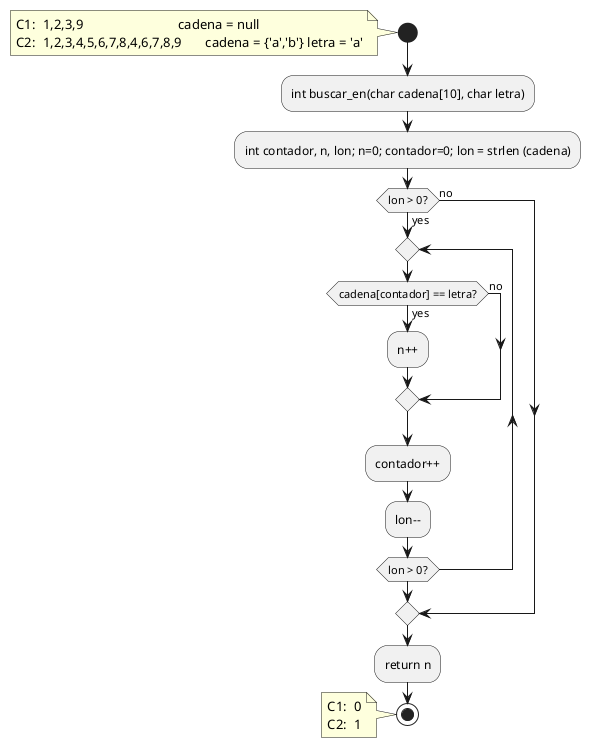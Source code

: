 @startuml
'https://plantuml.com/activity-diagram-beta

start
note
C1:	1,2,3,9				cadena = null
C2:	1,2,3,4,5,6,7,8,4,6,7,8,9	cadena = {'a','b'} letra = 'a'
end note
:int buscar_en(char cadena[10], char letra);

:int contador, n, lon; n=0; contador=0; lon = strlen (cadena);

if (lon > 0?) is (yes) then
  repeat
    if (cadena[contador] == letra?) is (yes) then
      :n++;
    else (no)
    endif

    :contador++;
    :lon--;

  repeat while (lon > 0?)
else (no)
endif

:return n;

stop
note
C1:	0
C2:	1
end note

@enduml
